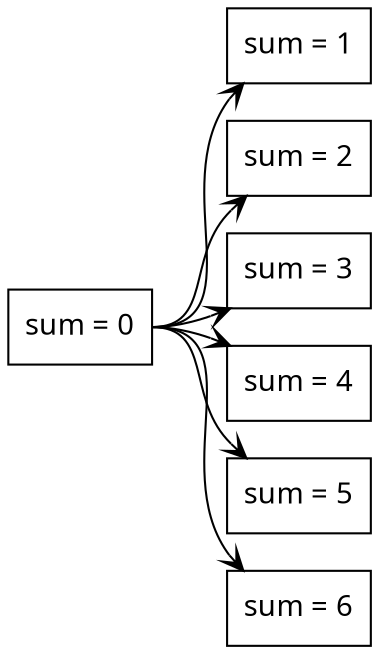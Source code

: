digraph sum {
  rankdir=LR;
  node[shape=rect, fontname="Fira Code"];
  edge[arrowhead=vee];

  "sum = 0" -> {"sum = 1" "sum = 2"
  "sum = 3"
  "sum = 4"
  "sum = 5"
  "sum = 6"}[tailport=e];
}


